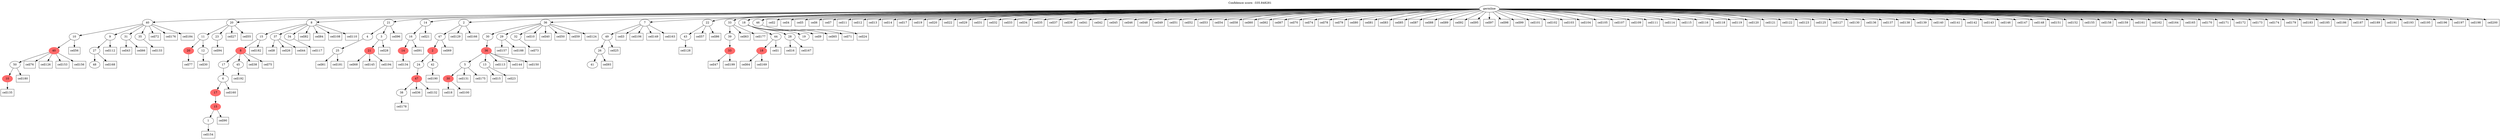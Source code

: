 digraph g {
	"62" -> "63";
	"63" [color=indianred1, style=filled, label="10"];
	"61" -> "62";
	"62" [label="50"];
	"60" -> "61";
	"61" [color=indianred1, style=filled, label="40"];
	"57" -> "58";
	"58" [label="48"];
	"56" -> "57";
	"57" [label="27"];
	"54" -> "55";
	"55" [label="31"];
	"54" -> "56";
	"56" [label="9"];
	"54" -> "59";
	"59" [label="35"];
	"54" -> "60";
	"60" [label="10"];
	"50" -> "51";
	"51" [color=indianred1, style=filled, label="20"];
	"50" -> "52";
	"52" [label="12"];
	"49" -> "50";
	"50" [label="11"];
	"49" -> "53";
	"53" [label="23"];
	"44" -> "45";
	"45" [label="1"];
	"43" -> "44";
	"44" [color=indianred1, style=filled, label="15"];
	"42" -> "43";
	"43" [color=indianred1, style=filled, label="17"];
	"41" -> "42";
	"42" [label="6"];
	"40" -> "41";
	"41" [label="17"];
	"40" -> "46";
	"46" [label="45"];
	"39" -> "40";
	"40" [color=indianred1, style=filled, label="8"];
	"38" -> "39";
	"39" [label="15"];
	"38" -> "47";
	"47" [label="37"];
	"38" -> "48";
	"48" [label="34"];
	"36" -> "37";
	"37" [label="25"];
	"34" -> "35";
	"35" [color=indianred1, style=filled, label="21"];
	"33" -> "34";
	"34" [label="3"];
	"33" -> "36";
	"36" [label="4"];
	"31" -> "32";
	"32" [color=indianred1, style=filled, label="14"];
	"30" -> "31";
	"31" [label="16"];
	"27" -> "28";
	"28" [label="38"];
	"26" -> "27";
	"27" [color=indianred1, style=filled, label="47"];
	"25" -> "26";
	"26" [label="24"];
	"25" -> "29";
	"29" [label="42"];
	"24" -> "25";
	"25" [color=indianred1, style=filled, label="2"];
	"23" -> "24";
	"24" [label="47"];
	"18" -> "19";
	"19" [color=indianred1, style=filled, label="30"];
	"17" -> "18";
	"18" [label="5"];
	"17" -> "20";
	"20" [label="13"];
	"16" -> "17";
	"17" [color=indianred1, style=filled, label="36"];
	"15" -> "16";
	"16" [label="30"];
	"15" -> "21";
	"21" [label="29"];
	"15" -> "22";
	"22" [label="32"];
	"13" -> "14";
	"14" [label="41"];
	"12" -> "13";
	"13" [label="26"];
	"11" -> "12";
	"12" [label="49"];
	"9" -> "10";
	"10" [label="43"];
	"7" -> "8";
	"8" [color=indianred1, style=filled, label="33"];
	"6" -> "7";
	"7" [label="39"];
	"3" -> "4";
	"4" [color=indianred1, style=filled, label="18"];
	"1" -> "2";
	"2" [label="28"];
	"1" -> "3";
	"3" [label="44"];
	"1" -> "5";
	"5" [label="19"];
	"0" -> "1";
	"1" [label="18"];
	"0" -> "6";
	"6" [label="33"];
	"0" -> "9";
	"9" [label="22"];
	"0" -> "11";
	"11" [label="7"];
	"0" -> "15";
	"15" [label="36"];
	"0" -> "23";
	"23" [label="2"];
	"0" -> "30";
	"30" [label="14"];
	"0" -> "33";
	"33" [label="21"];
	"0" -> "38";
	"38" [label="8"];
	"0" -> "49";
	"49" [label="20"];
	"0" -> "54";
	"54" [label="40"];
	"0" -> "64";
	"64" [label="46"];
	"0" [label="germline"];
	"3" -> "cell1";
	"cell1" [shape=box];
	"0" -> "cell2";
	"cell2" [shape=box];
	"11" -> "cell3";
	"cell3" [shape=box];
	"0" -> "cell4";
	"cell4" [shape=box];
	"0" -> "cell5";
	"cell5" [shape=box];
	"0" -> "cell6";
	"cell6" [shape=box];
	"0" -> "cell7";
	"cell7" [shape=box];
	"47" -> "cell8";
	"cell8" [shape=box];
	"1" -> "cell9";
	"cell9" [shape=box];
	"15" -> "cell10";
	"cell10" [shape=box];
	"0" -> "cell11";
	"cell11" [shape=box];
	"0" -> "cell12";
	"cell12" [shape=box];
	"0" -> "cell13";
	"cell13" [shape=box];
	"0" -> "cell14";
	"cell14" [shape=box];
	"20" -> "cell15";
	"cell15" [shape=box];
	"2" -> "cell16";
	"cell16" [shape=box];
	"0" -> "cell17";
	"cell17" [shape=box];
	"19" -> "cell18";
	"cell18" [shape=box];
	"0" -> "cell19";
	"cell19" [shape=box];
	"0" -> "cell20";
	"cell20" [shape=box];
	"30" -> "cell21";
	"cell21" [shape=box];
	"0" -> "cell22";
	"cell22" [shape=box];
	"20" -> "cell23";
	"cell23" [shape=box];
	"64" -> "cell24";
	"cell24" [shape=box];
	"12" -> "cell25";
	"cell25" [shape=box];
	"47" -> "cell26";
	"cell26" [shape=box];
	"49" -> "cell27";
	"cell27" [shape=box];
	"34" -> "cell28";
	"cell28" [shape=box];
	"0" -> "cell29";
	"cell29" [shape=box];
	"52" -> "cell30";
	"cell30" [shape=box];
	"0" -> "cell31";
	"cell31" [shape=box];
	"0" -> "cell32";
	"cell32" [shape=box];
	"0" -> "cell33";
	"cell33" [shape=box];
	"0" -> "cell34";
	"cell34" [shape=box];
	"0" -> "cell35";
	"cell35" [shape=box];
	"27" -> "cell36";
	"cell36" [shape=box];
	"0" -> "cell37";
	"cell37" [shape=box];
	"40" -> "cell38";
	"cell38" [shape=box];
	"0" -> "cell39";
	"cell39" [shape=box];
	"15" -> "cell40";
	"cell40" [shape=box];
	"0" -> "cell41";
	"cell41" [shape=box];
	"0" -> "cell42";
	"cell42" [shape=box];
	"55" -> "cell43";
	"cell43" [shape=box];
	"47" -> "cell44";
	"cell44" [shape=box];
	"0" -> "cell45";
	"cell45" [shape=box];
	"0" -> "cell46";
	"cell46" [shape=box];
	"8" -> "cell47";
	"cell47" [shape=box];
	"0" -> "cell48";
	"cell48" [shape=box];
	"0" -> "cell49";
	"cell49" [shape=box];
	"15" -> "cell50";
	"cell50" [shape=box];
	"0" -> "cell51";
	"cell51" [shape=box];
	"0" -> "cell52";
	"cell52" [shape=box];
	"0" -> "cell53";
	"cell53" [shape=box];
	"0" -> "cell54";
	"cell54" [shape=box];
	"49" -> "cell55";
	"cell55" [shape=box];
	"60" -> "cell56";
	"cell56" [shape=box];
	"9" -> "cell57";
	"cell57" [shape=box];
	"0" -> "cell58";
	"cell58" [shape=box];
	"15" -> "cell59";
	"cell59" [shape=box];
	"0" -> "cell60";
	"cell60" [shape=box];
	"37" -> "cell61";
	"cell61" [shape=box];
	"0" -> "cell62";
	"cell62" [shape=box];
	"6" -> "cell63";
	"cell63" [shape=box];
	"4" -> "cell64";
	"cell64" [shape=box];
	"1" -> "cell65";
	"cell65" [shape=box];
	"55" -> "cell66";
	"cell66" [shape=box];
	"0" -> "cell67";
	"cell67" [shape=box];
	"35" -> "cell68";
	"cell68" [shape=box];
	"24" -> "cell69";
	"cell69" [shape=box];
	"0" -> "cell70";
	"cell70" [shape=box];
	"1" -> "cell71";
	"cell71" [shape=box];
	"54" -> "cell72";
	"cell72" [shape=box];
	"22" -> "cell73";
	"cell73" [shape=box];
	"0" -> "cell74";
	"cell74" [shape=box];
	"40" -> "cell75";
	"cell75" [shape=box];
	"61" -> "cell76";
	"cell76" [shape=box];
	"51" -> "cell77";
	"cell77" [shape=box];
	"0" -> "cell78";
	"cell78" [shape=box];
	"0" -> "cell79";
	"cell79" [shape=box];
	"0" -> "cell80";
	"cell80" [shape=box];
	"0" -> "cell81";
	"cell81" [shape=box];
	"38" -> "cell82";
	"cell82" [shape=box];
	"0" -> "cell83";
	"cell83" [shape=box];
	"38" -> "cell84";
	"cell84" [shape=box];
	"0" -> "cell85";
	"cell85" [shape=box];
	"9" -> "cell86";
	"cell86" [shape=box];
	"0" -> "cell87";
	"cell87" [shape=box];
	"0" -> "cell88";
	"cell88" [shape=box];
	"0" -> "cell89";
	"cell89" [shape=box];
	"44" -> "cell90";
	"cell90" [shape=box];
	"31" -> "cell91";
	"cell91" [shape=box];
	"0" -> "cell92";
	"cell92" [shape=box];
	"13" -> "cell93";
	"cell93" [shape=box];
	"53" -> "cell94";
	"cell94" [shape=box];
	"0" -> "cell95";
	"cell95" [shape=box];
	"33" -> "cell96";
	"cell96" [shape=box];
	"0" -> "cell97";
	"cell97" [shape=box];
	"0" -> "cell98";
	"cell98" [shape=box];
	"0" -> "cell99";
	"cell99" [shape=box];
	"19" -> "cell100";
	"cell100" [shape=box];
	"0" -> "cell101";
	"cell101" [shape=box];
	"0" -> "cell102";
	"cell102" [shape=box];
	"0" -> "cell103";
	"cell103" [shape=box];
	"0" -> "cell104";
	"cell104" [shape=box];
	"0" -> "cell105";
	"cell105" [shape=box];
	"11" -> "cell106";
	"cell106" [shape=box];
	"0" -> "cell107";
	"cell107" [shape=box];
	"38" -> "cell108";
	"cell108" [shape=box];
	"0" -> "cell109";
	"cell109" [shape=box];
	"38" -> "cell110";
	"cell110" [shape=box];
	"0" -> "cell111";
	"cell111" [shape=box];
	"56" -> "cell112";
	"cell112" [shape=box];
	"17" -> "cell113";
	"cell113" [shape=box];
	"0" -> "cell114";
	"cell114" [shape=box];
	"0" -> "cell115";
	"cell115" [shape=box];
	"0" -> "cell116";
	"cell116" [shape=box];
	"48" -> "cell117";
	"cell117" [shape=box];
	"0" -> "cell118";
	"cell118" [shape=box];
	"0" -> "cell119";
	"cell119" [shape=box];
	"0" -> "cell120";
	"cell120" [shape=box];
	"0" -> "cell121";
	"cell121" [shape=box];
	"0" -> "cell122";
	"cell122" [shape=box];
	"0" -> "cell123";
	"cell123" [shape=box];
	"15" -> "cell124";
	"cell124" [shape=box];
	"0" -> "cell125";
	"cell125" [shape=box];
	"61" -> "cell126";
	"cell126" [shape=box];
	"0" -> "cell127";
	"cell127" [shape=box];
	"10" -> "cell128";
	"cell128" [shape=box];
	"23" -> "cell129";
	"cell129" [shape=box];
	"0" -> "cell130";
	"cell130" [shape=box];
	"18" -> "cell131";
	"cell131" [shape=box];
	"27" -> "cell132";
	"cell132" [shape=box];
	"59" -> "cell133";
	"cell133" [shape=box];
	"32" -> "cell134";
	"cell134" [shape=box];
	"63" -> "cell135";
	"cell135" [shape=box];
	"0" -> "cell136";
	"cell136" [shape=box];
	"0" -> "cell137";
	"cell137" [shape=box];
	"0" -> "cell138";
	"cell138" [shape=box];
	"0" -> "cell139";
	"cell139" [shape=box];
	"0" -> "cell140";
	"cell140" [shape=box];
	"0" -> "cell141";
	"cell141" [shape=box];
	"0" -> "cell142";
	"cell142" [shape=box];
	"0" -> "cell143";
	"cell143" [shape=box];
	"17" -> "cell144";
	"cell144" [shape=box];
	"35" -> "cell145";
	"cell145" [shape=box];
	"0" -> "cell146";
	"cell146" [shape=box];
	"0" -> "cell147";
	"cell147" [shape=box];
	"0" -> "cell148";
	"cell148" [shape=box];
	"11" -> "cell149";
	"cell149" [shape=box];
	"17" -> "cell150";
	"cell150" [shape=box];
	"0" -> "cell151";
	"cell151" [shape=box];
	"0" -> "cell152";
	"cell152" [shape=box];
	"61" -> "cell153";
	"cell153" [shape=box];
	"45" -> "cell154";
	"cell154" [shape=box];
	"0" -> "cell155";
	"cell155" [shape=box];
	"61" -> "cell156";
	"cell156" [shape=box];
	"21" -> "cell157";
	"cell157" [shape=box];
	"0" -> "cell158";
	"cell158" [shape=box];
	"0" -> "cell159";
	"cell159" [shape=box];
	"42" -> "cell160";
	"cell160" [shape=box];
	"0" -> "cell161";
	"cell161" [shape=box];
	"0" -> "cell162";
	"cell162" [shape=box];
	"11" -> "cell163";
	"cell163" [shape=box];
	"0" -> "cell164";
	"cell164" [shape=box];
	"0" -> "cell165";
	"cell165" [shape=box];
	"23" -> "cell166";
	"cell166" [shape=box];
	"2" -> "cell167";
	"cell167" [shape=box];
	"57" -> "cell168";
	"cell168" [shape=box];
	"4" -> "cell169";
	"cell169" [shape=box];
	"0" -> "cell170";
	"cell170" [shape=box];
	"0" -> "cell171";
	"cell171" [shape=box];
	"0" -> "cell172";
	"cell172" [shape=box];
	"0" -> "cell173";
	"cell173" [shape=box];
	"0" -> "cell174";
	"cell174" [shape=box];
	"18" -> "cell175";
	"cell175" [shape=box];
	"54" -> "cell176";
	"cell176" [shape=box];
	"6" -> "cell177";
	"cell177" [shape=box];
	"28" -> "cell178";
	"cell178" [shape=box];
	"0" -> "cell179";
	"cell179" [shape=box];
	"62" -> "cell180";
	"cell180" [shape=box];
	"37" -> "cell181";
	"cell181" [shape=box];
	"39" -> "cell182";
	"cell182" [shape=box];
	"0" -> "cell183";
	"cell183" [shape=box];
	"54" -> "cell184";
	"cell184" [shape=box];
	"0" -> "cell185";
	"cell185" [shape=box];
	"0" -> "cell186";
	"cell186" [shape=box];
	"0" -> "cell187";
	"cell187" [shape=box];
	"21" -> "cell188";
	"cell188" [shape=box];
	"0" -> "cell189";
	"cell189" [shape=box];
	"29" -> "cell190";
	"cell190" [shape=box];
	"0" -> "cell191";
	"cell191" [shape=box];
	"46" -> "cell192";
	"cell192" [shape=box];
	"0" -> "cell193";
	"cell193" [shape=box];
	"35" -> "cell194";
	"cell194" [shape=box];
	"0" -> "cell195";
	"cell195" [shape=box];
	"0" -> "cell196";
	"cell196" [shape=box];
	"0" -> "cell197";
	"cell197" [shape=box];
	"0" -> "cell198";
	"cell198" [shape=box];
	"8" -> "cell199";
	"cell199" [shape=box];
	"0" -> "cell200";
	"cell200" [shape=box];
	labelloc="t";
	label="Confidence score: -335.848281";
}
